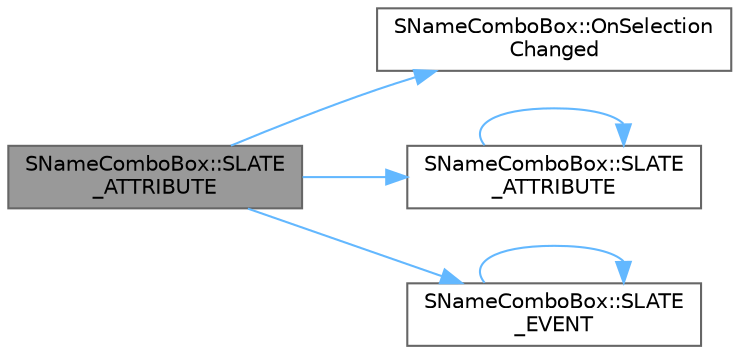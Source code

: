 digraph "SNameComboBox::SLATE_ATTRIBUTE"
{
 // INTERACTIVE_SVG=YES
 // LATEX_PDF_SIZE
  bgcolor="transparent";
  edge [fontname=Helvetica,fontsize=10,labelfontname=Helvetica,labelfontsize=10];
  node [fontname=Helvetica,fontsize=10,shape=box,height=0.2,width=0.4];
  rankdir="LR";
  Node1 [id="Node000001",label="SNameComboBox::SLATE\l_ATTRIBUTE",height=0.2,width=0.4,color="gray40", fillcolor="grey60", style="filled", fontcolor="black",tooltip="Visual padding of the button content for the combobox."];
  Node1 -> Node2 [id="edge1_Node000001_Node000002",color="steelblue1",style="solid",tooltip=" "];
  Node2 [id="Node000002",label="SNameComboBox::OnSelection\lChanged",height=0.2,width=0.4,color="grey40", fillcolor="white", style="filled",URL="$dc/db4/classSNameComboBox.html#a6593e26fc5d6c2e60c5302d1fdd7a6da",tooltip="Called when selection changes in the combo pop-up."];
  Node1 -> Node3 [id="edge2_Node000001_Node000003",color="steelblue1",style="solid",tooltip=" "];
  Node3 [id="Node000003",label="SNameComboBox::SLATE\l_ATTRIBUTE",height=0.2,width=0.4,color="grey40", fillcolor="white", style="filled",URL="$dc/db4/classSNameComboBox.html#a56e92d3d002e24a2738274fd658d6775",tooltip="Sets the font used to draw the text."];
  Node3 -> Node3 [id="edge3_Node000003_Node000003",color="steelblue1",style="solid",tooltip=" "];
  Node1 -> Node4 [id="edge4_Node000001_Node000004",color="steelblue1",style="solid",tooltip=" "];
  Node4 [id="Node000004",label="SNameComboBox::SLATE\l_EVENT",height=0.2,width=0.4,color="grey40", fillcolor="white", style="filled",URL="$dc/db4/classSNameComboBox.html#a1baed0e104159fc5463ff4777cf103ee",tooltip="Called when the combo box is opened."];
  Node4 -> Node4 [id="edge5_Node000004_Node000004",color="steelblue1",style="solid",tooltip=" "];
}
